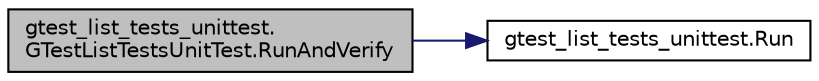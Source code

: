 digraph "gtest_list_tests_unittest.GTestListTestsUnitTest.RunAndVerify"
{
  edge [fontname="Helvetica",fontsize="10",labelfontname="Helvetica",labelfontsize="10"];
  node [fontname="Helvetica",fontsize="10",shape=record];
  rankdir="LR";
  Node0 [label="gtest_list_tests_unittest.\lGTestListTestsUnitTest.RunAndVerify",height=0.2,width=0.4,color="black", fillcolor="grey75", style="filled", fontcolor="black"];
  Node0 -> Node1 [color="midnightblue",fontsize="10",style="solid",fontname="Helvetica"];
  Node1 [label="gtest_list_tests_unittest.Run",height=0.2,width=0.4,color="black", fillcolor="white", style="filled",URL="$d1/d4f/namespacegtest__list__tests__unittest.html#ae820a362ba09ad61331e3f0c2a9f9cb6"];
}
